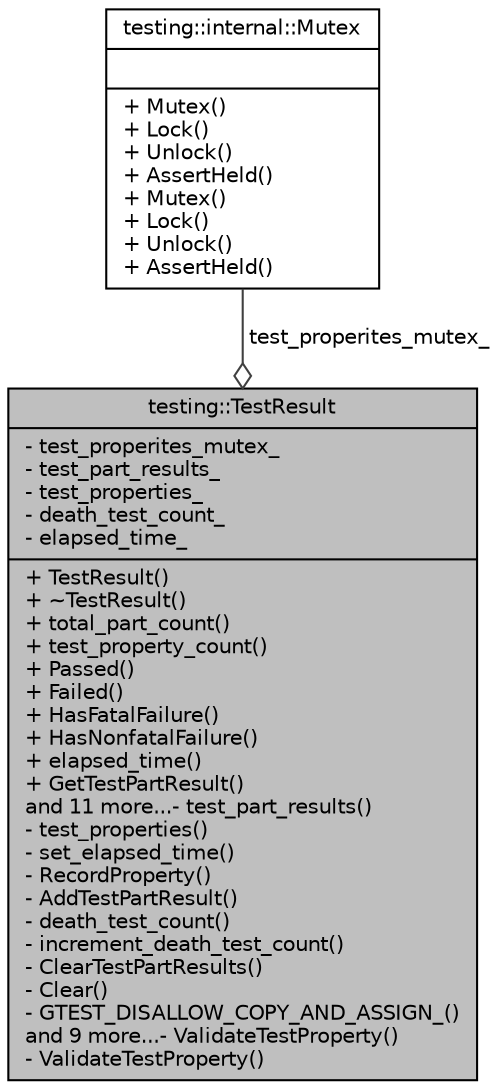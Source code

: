 digraph G
{
  edge [fontname="Helvetica",fontsize="10",labelfontname="Helvetica",labelfontsize="10"];
  node [fontname="Helvetica",fontsize="10",shape=record];
  Node1 [label="{testing::TestResult\n|- test_properites_mutex_\l- test_part_results_\l- test_properties_\l- death_test_count_\l- elapsed_time_\l|+ TestResult()\l+ ~TestResult()\l+ total_part_count()\l+ test_property_count()\l+ Passed()\l+ Failed()\l+ HasFatalFailure()\l+ HasNonfatalFailure()\l+ elapsed_time()\l+ GetTestPartResult()\land 11 more...- test_part_results()\l- test_properties()\l- set_elapsed_time()\l- RecordProperty()\l- AddTestPartResult()\l- death_test_count()\l- increment_death_test_count()\l- ClearTestPartResults()\l- Clear()\l- GTEST_DISALLOW_COPY_AND_ASSIGN_()\land 9 more...- ValidateTestProperty()\l- ValidateTestProperty()\l}",height=0.2,width=0.4,color="black", fillcolor="grey75", style="filled" fontcolor="black"];
  Node2 -> Node1 [color="grey25",fontsize="10",style="solid",label=" test_properites_mutex_" ,arrowhead="odiamond",fontname="Helvetica"];
  Node2 [label="{testing::internal::Mutex\n||+ Mutex()\l+ Lock()\l+ Unlock()\l+ AssertHeld()\l+ Mutex()\l+ Lock()\l+ Unlock()\l+ AssertHeld()\l}",height=0.2,width=0.4,color="black", fillcolor="white", style="filled",URL="$classtesting_1_1internal_1_1Mutex.html"];
}
